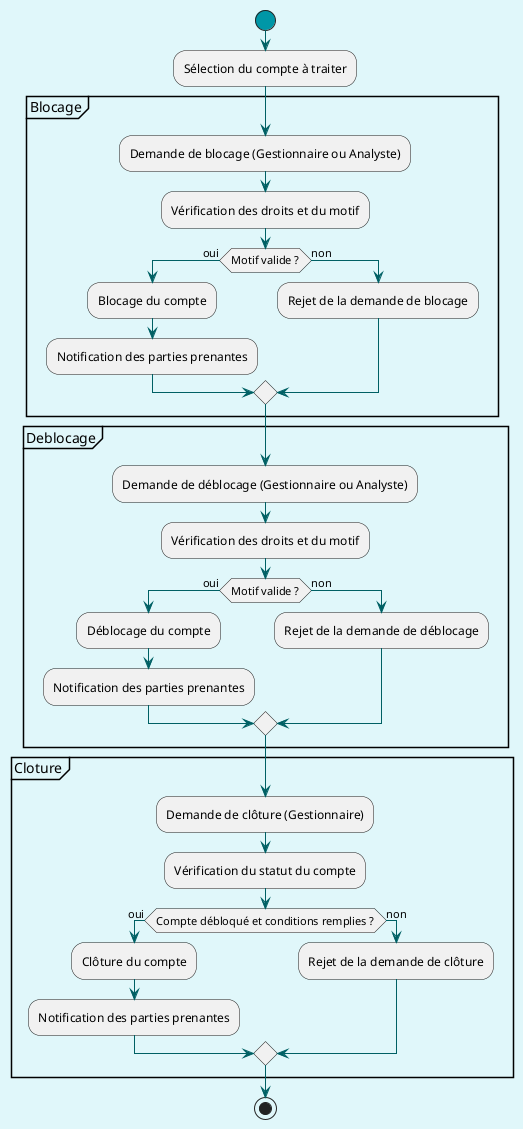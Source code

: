 @startuml DiagrammeActivitéBlocage/Deblocage
skinparam backgroundColor #E0F7FA
skinparam activity {
    StartColor #0097A7
    EndColor #0097A7
    BarColor #006064
    ArrowColor #006064
}

start

:Sélection du compte à traiter;
partition Blocage {
    :Demande de blocage (Gestionnaire ou Analyste);
    :Vérification des droits et du motif;
    if (Motif valide ?) then (oui)
        :Blocage du compte;
        :Notification des parties prenantes;
    else (non)
        :Rejet de la demande de blocage;
    endif
}
partition Deblocage {
    :Demande de déblocage (Gestionnaire ou Analyste);
    :Vérification des droits et du motif;
    if (Motif valide ?) then (oui)
        :Déblocage du compte;
        :Notification des parties prenantes;
    else (non)
        :Rejet de la demande de déblocage;
    endif
}
partition Cloture {
    :Demande de clôture (Gestionnaire);
    :Vérification du statut du compte;
    if (Compte débloqué et conditions remplies ?) then (oui)
        :Clôture du compte;
        :Notification des parties prenantes;
    else (non)
        :Rejet de la demande de clôture;
    endif
}

stop
@enduml